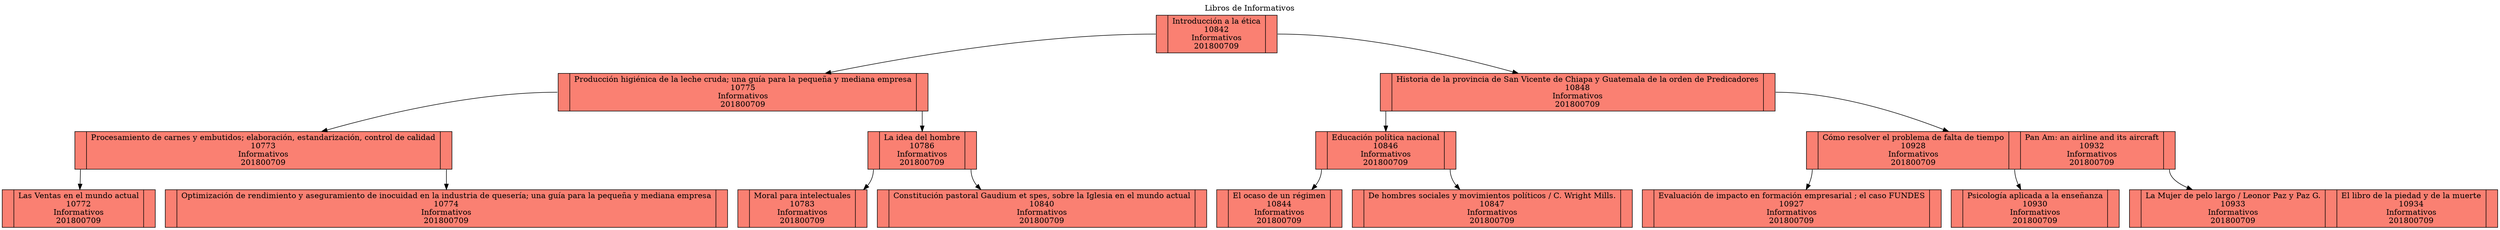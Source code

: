 digraph G {
node [shape = record,height=.1 color=black fillcolor=salmon style=filled];
labelloc="t";
label="Libros de Informativos";
node1[label = "<f0> |Introducción a la ética\n10842\nInformativos\n201800709|<f1>"];
node2[label = "<f0> |Producción higiénica de la leche cruda; una guía para la pequeña y mediana empresa\n10775\nInformativos\n201800709|<f1>"];
node3[label = "<f0> |Procesamiento de carnes y embutidos; elaboración, estandarización, control de calidad\n10773\nInformativos\n201800709|<f1>"];
node4[label = "<f0> |Las Ventas en el mundo actual\n10772\nInformativos\n201800709|<f1>"];
"node3":f0->"node4";
node5[label = "<f0> |Optimización de rendimiento y aseguramiento de inocuidad en la industria de quesería; una guía para la pequeña y mediana empresa\n10774\nInformativos\n201800709|<f1>"];
"node3":f1->"node5";
"node2":f0->"node3";
node6[label = "<f0> |La idea del hombre\n10786\nInformativos\n201800709|<f1>"];
node7[label = "<f0> |Moral para intelectuales\n10783\nInformativos\n201800709|<f1>"];
"node6":f0->"node7";
node8[label = "<f0> |Constitución pastoral Gaudium et spes, sobre la Iglesia en el mundo actual\n10840\nInformativos\n201800709|<f1>"];
"node6":f1->"node8";
"node2":f1->"node6";
"node1":f0->"node2";
node9[label = "<f0> |Historia de la provincia de San Vicente de Chiapa y Guatemala de la orden de Predicadores\n10848\nInformativos\n201800709|<f1>"];
node10[label = "<f0> |Educación política nacional\n10846\nInformativos\n201800709|<f1>"];
node11[label = "<f0> |El ocaso de un régimen\n10844\nInformativos\n201800709|<f1>"];
"node10":f0->"node11";
node12[label = "<f0> |De hombres sociales y movimientos políticos / C. Wright Mills.\n10847\nInformativos\n201800709|<f1>"];
"node10":f1->"node12";
"node9":f0->"node10";
node13[label = "<f0> |Cómo resolver el problema de falta de tiempo\n10928\nInformativos\n201800709|<f1> |Pan Am: an airline and its aircraft\n10932\nInformativos\n201800709|<f2>"];
node14[label = "<f0> |Evaluación de impacto en formación empresarial ; el caso FUNDES\n10927\nInformativos\n201800709|<f1>"];
"node13":f0->"node14";
node15[label = "<f0> |Psicología aplicada a la enseñanza\n10930\nInformativos\n201800709|<f1>"];
"node13":f1->"node15";
node16[label = "<f0> |La Mujer de pelo largo / Leonor Paz y Paz G.\n10933\nInformativos\n201800709|<f1> |El libro de la piedad y de la muerte\n10934\nInformativos\n201800709|<f2>"];
"node13":f2->"node16";
"node9":f1->"node13";
"node1":f1->"node9";

}